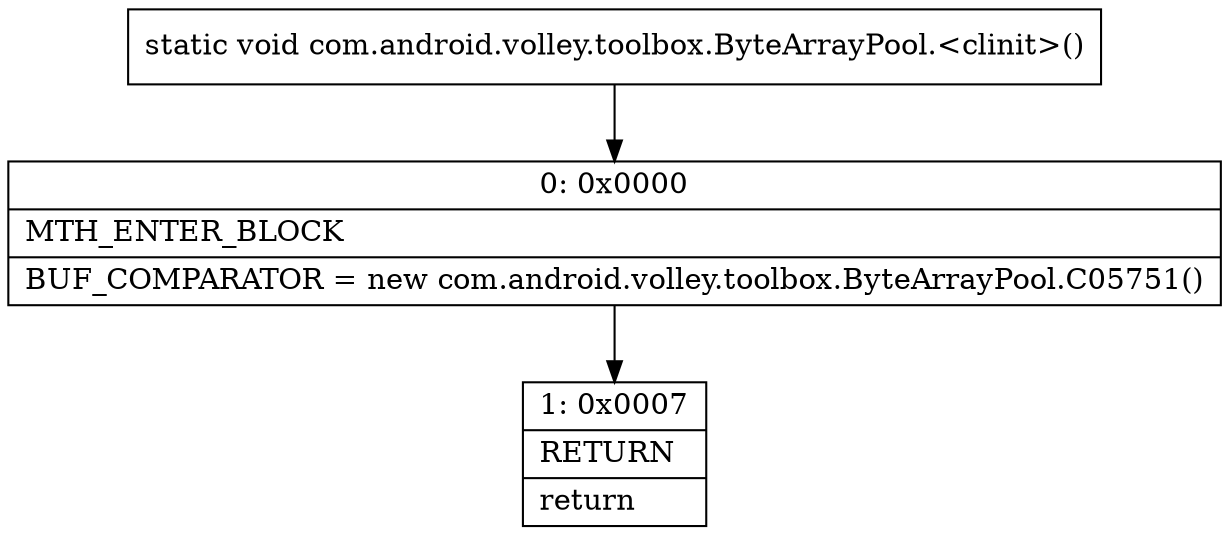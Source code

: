 digraph "CFG forcom.android.volley.toolbox.ByteArrayPool.\<clinit\>()V" {
Node_0 [shape=record,label="{0\:\ 0x0000|MTH_ENTER_BLOCK\l|BUF_COMPARATOR = new com.android.volley.toolbox.ByteArrayPool.C05751()\l}"];
Node_1 [shape=record,label="{1\:\ 0x0007|RETURN\l|return\l}"];
MethodNode[shape=record,label="{static void com.android.volley.toolbox.ByteArrayPool.\<clinit\>() }"];
MethodNode -> Node_0;
Node_0 -> Node_1;
}

